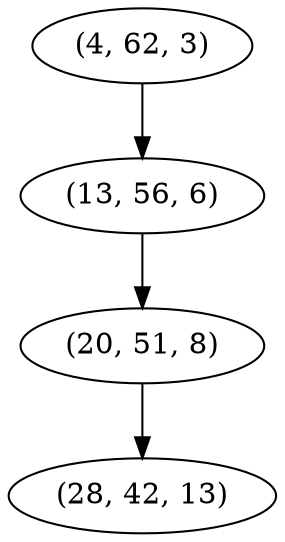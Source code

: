 digraph tree {
    "(4, 62, 3)";
    "(13, 56, 6)";
    "(20, 51, 8)";
    "(28, 42, 13)";
    "(4, 62, 3)" -> "(13, 56, 6)";
    "(13, 56, 6)" -> "(20, 51, 8)";
    "(20, 51, 8)" -> "(28, 42, 13)";
}

